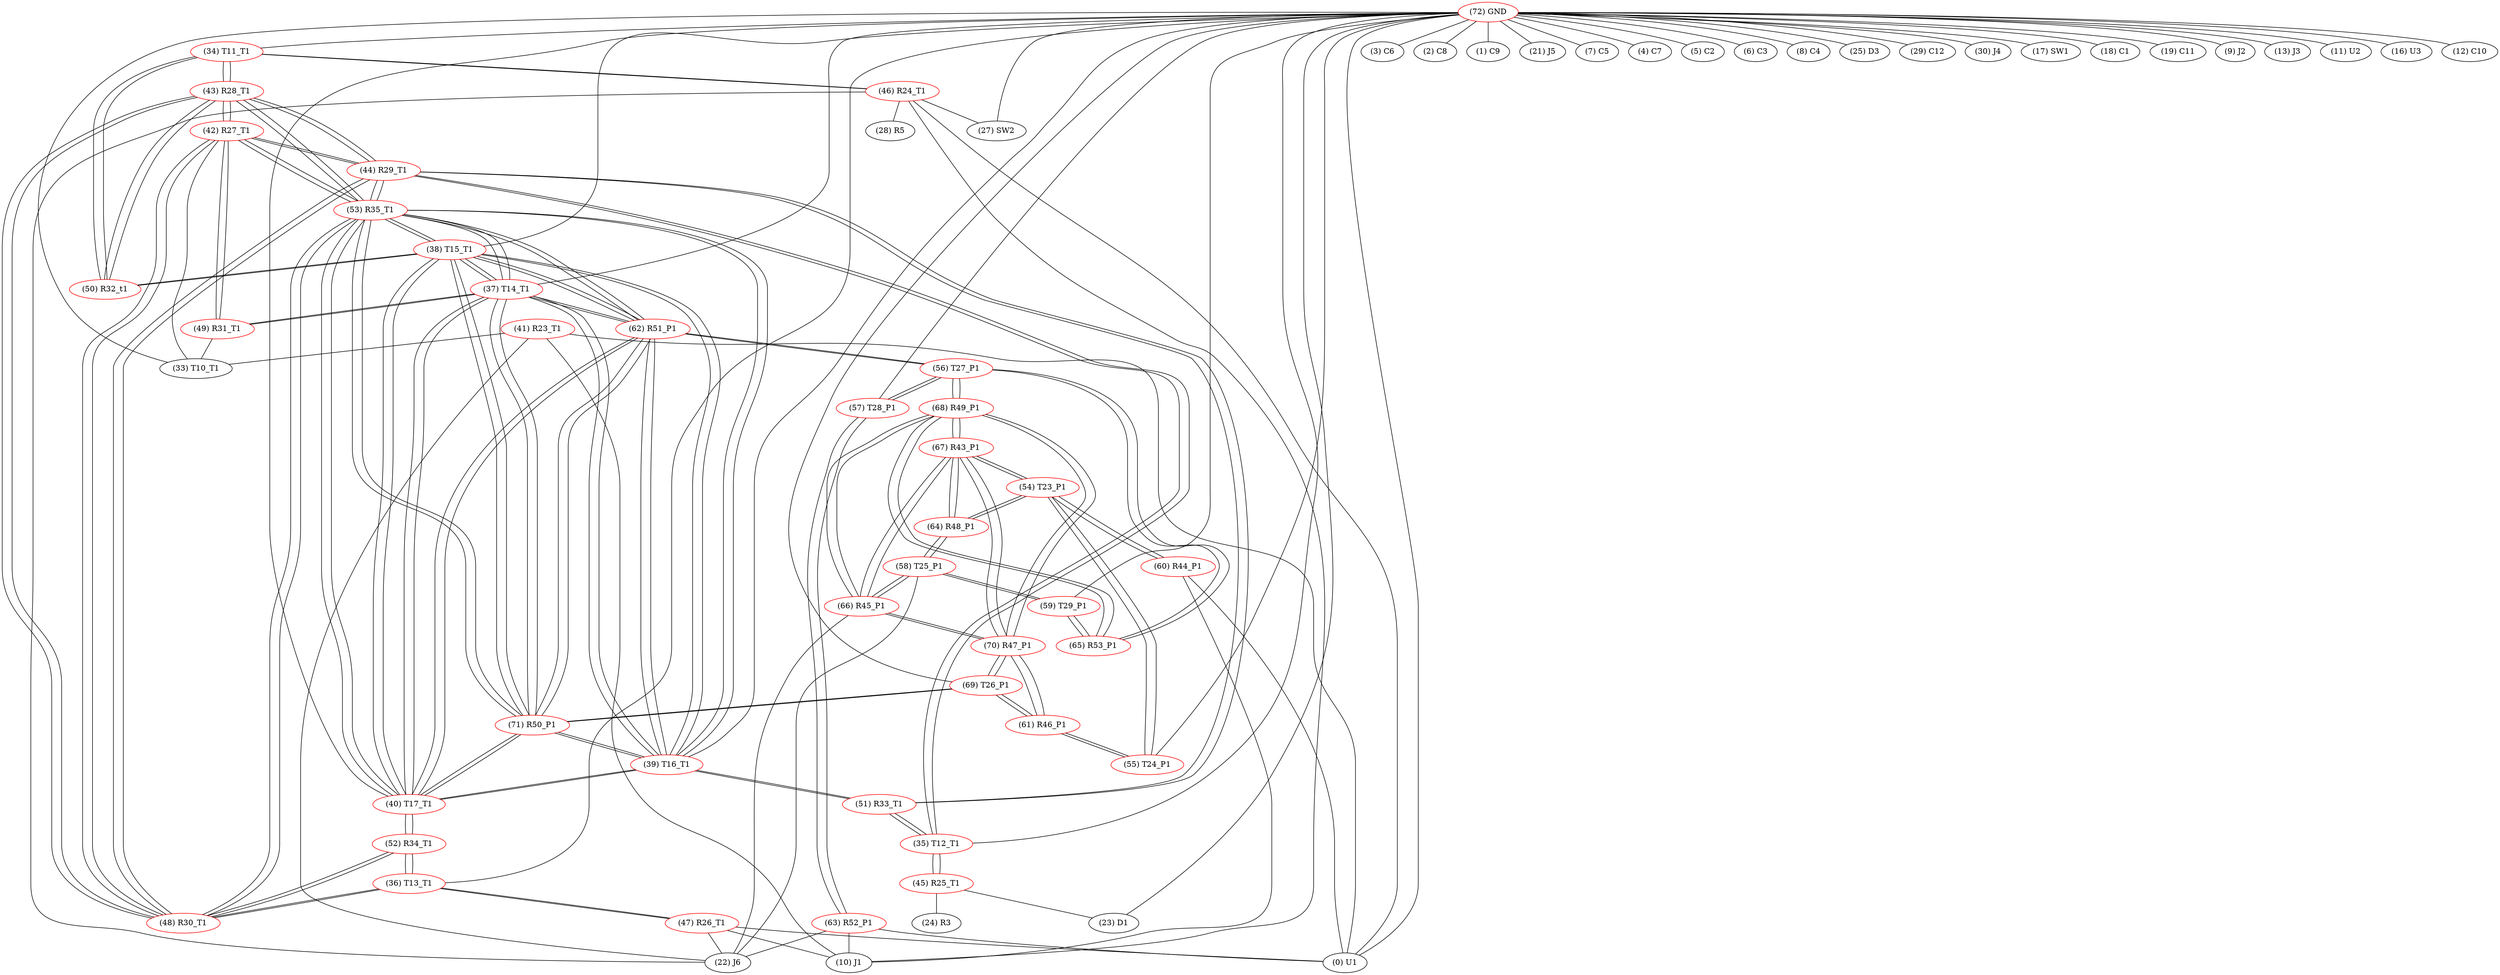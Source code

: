 graph {
	34 [label="(34) T11_T1" color=red]
	46 [label="(46) R24_T1"]
	43 [label="(43) R28_T1"]
	50 [label="(50) R32_t1"]
	35 [label="(35) T12_T1" color=red]
	51 [label="(51) R33_T1"]
	44 [label="(44) R29_T1"]
	45 [label="(45) R25_T1"]
	36 [label="(36) T13_T1" color=red]
	48 [label="(48) R30_T1"]
	52 [label="(52) R34_T1"]
	47 [label="(47) R26_T1"]
	37 [label="(37) T14_T1" color=red]
	49 [label="(49) R31_T1"]
	62 [label="(62) R51_P1"]
	71 [label="(71) R50_P1"]
	40 [label="(40) T17_T1"]
	53 [label="(53) R35_T1"]
	39 [label="(39) T16_T1"]
	38 [label="(38) T15_T1"]
	38 [label="(38) T15_T1" color=red]
	50 [label="(50) R32_t1"]
	62 [label="(62) R51_P1"]
	71 [label="(71) R50_P1"]
	40 [label="(40) T17_T1"]
	53 [label="(53) R35_T1"]
	39 [label="(39) T16_T1"]
	37 [label="(37) T14_T1"]
	39 [label="(39) T16_T1" color=red]
	51 [label="(51) R33_T1"]
	62 [label="(62) R51_P1"]
	71 [label="(71) R50_P1"]
	40 [label="(40) T17_T1"]
	53 [label="(53) R35_T1"]
	38 [label="(38) T15_T1"]
	37 [label="(37) T14_T1"]
	40 [label="(40) T17_T1" color=red]
	52 [label="(52) R34_T1"]
	62 [label="(62) R51_P1"]
	71 [label="(71) R50_P1"]
	53 [label="(53) R35_T1"]
	39 [label="(39) T16_T1"]
	38 [label="(38) T15_T1"]
	37 [label="(37) T14_T1"]
	41 [label="(41) R23_T1" color=red]
	22 [label="(22) J6"]
	10 [label="(10) J1"]
	0 [label="(0) U1"]
	33 [label="(33) T10_T1"]
	42 [label="(42) R27_T1" color=red]
	48 [label="(48) R30_T1"]
	53 [label="(53) R35_T1"]
	44 [label="(44) R29_T1"]
	43 [label="(43) R28_T1"]
	33 [label="(33) T10_T1"]
	49 [label="(49) R31_T1"]
	43 [label="(43) R28_T1" color=red]
	48 [label="(48) R30_T1"]
	53 [label="(53) R35_T1"]
	44 [label="(44) R29_T1"]
	42 [label="(42) R27_T1"]
	34 [label="(34) T11_T1"]
	50 [label="(50) R32_t1"]
	44 [label="(44) R29_T1" color=red]
	48 [label="(48) R30_T1"]
	53 [label="(53) R35_T1"]
	43 [label="(43) R28_T1"]
	42 [label="(42) R27_T1"]
	51 [label="(51) R33_T1"]
	35 [label="(35) T12_T1"]
	45 [label="(45) R25_T1" color=red]
	23 [label="(23) D1"]
	24 [label="(24) R3"]
	35 [label="(35) T12_T1"]
	46 [label="(46) R24_T1" color=red]
	10 [label="(10) J1"]
	28 [label="(28) R5"]
	0 [label="(0) U1"]
	22 [label="(22) J6"]
	27 [label="(27) SW2"]
	34 [label="(34) T11_T1"]
	47 [label="(47) R26_T1" color=red]
	0 [label="(0) U1"]
	22 [label="(22) J6"]
	10 [label="(10) J1"]
	36 [label="(36) T13_T1"]
	48 [label="(48) R30_T1" color=red]
	53 [label="(53) R35_T1"]
	44 [label="(44) R29_T1"]
	43 [label="(43) R28_T1"]
	42 [label="(42) R27_T1"]
	52 [label="(52) R34_T1"]
	36 [label="(36) T13_T1"]
	49 [label="(49) R31_T1" color=red]
	33 [label="(33) T10_T1"]
	42 [label="(42) R27_T1"]
	37 [label="(37) T14_T1"]
	50 [label="(50) R32_t1" color=red]
	38 [label="(38) T15_T1"]
	34 [label="(34) T11_T1"]
	43 [label="(43) R28_T1"]
	51 [label="(51) R33_T1" color=red]
	39 [label="(39) T16_T1"]
	44 [label="(44) R29_T1"]
	35 [label="(35) T12_T1"]
	52 [label="(52) R34_T1" color=red]
	40 [label="(40) T17_T1"]
	48 [label="(48) R30_T1"]
	36 [label="(36) T13_T1"]
	53 [label="(53) R35_T1" color=red]
	48 [label="(48) R30_T1"]
	44 [label="(44) R29_T1"]
	43 [label="(43) R28_T1"]
	42 [label="(42) R27_T1"]
	62 [label="(62) R51_P1"]
	71 [label="(71) R50_P1"]
	40 [label="(40) T17_T1"]
	39 [label="(39) T16_T1"]
	38 [label="(38) T15_T1"]
	37 [label="(37) T14_T1"]
	54 [label="(54) T23_P1" color=red]
	64 [label="(64) R48_P1"]
	67 [label="(67) R43_P1"]
	55 [label="(55) T24_P1"]
	60 [label="(60) R44_P1"]
	55 [label="(55) T24_P1" color=red]
	61 [label="(61) R46_P1"]
	54 [label="(54) T23_P1"]
	56 [label="(56) T27_P1" color=red]
	62 [label="(62) R51_P1"]
	57 [label="(57) T28_P1"]
	65 [label="(65) R53_P1"]
	68 [label="(68) R49_P1"]
	57 [label="(57) T28_P1" color=red]
	63 [label="(63) R52_P1"]
	56 [label="(56) T27_P1"]
	58 [label="(58) T25_P1" color=red]
	59 [label="(59) T29_P1"]
	64 [label="(64) R48_P1"]
	66 [label="(66) R45_P1"]
	22 [label="(22) J6"]
	59 [label="(59) T29_P1" color=red]
	58 [label="(58) T25_P1"]
	65 [label="(65) R53_P1"]
	60 [label="(60) R44_P1" color=red]
	0 [label="(0) U1"]
	10 [label="(10) J1"]
	54 [label="(54) T23_P1"]
	61 [label="(61) R46_P1" color=red]
	69 [label="(69) T26_P1"]
	70 [label="(70) R47_P1"]
	55 [label="(55) T24_P1"]
	62 [label="(62) R51_P1" color=red]
	56 [label="(56) T27_P1"]
	71 [label="(71) R50_P1"]
	40 [label="(40) T17_T1"]
	53 [label="(53) R35_T1"]
	39 [label="(39) T16_T1"]
	38 [label="(38) T15_T1"]
	37 [label="(37) T14_T1"]
	63 [label="(63) R52_P1" color=red]
	22 [label="(22) J6"]
	10 [label="(10) J1"]
	0 [label="(0) U1"]
	57 [label="(57) T28_P1"]
	64 [label="(64) R48_P1" color=red]
	58 [label="(58) T25_P1"]
	54 [label="(54) T23_P1"]
	67 [label="(67) R43_P1"]
	65 [label="(65) R53_P1" color=red]
	59 [label="(59) T29_P1"]
	56 [label="(56) T27_P1"]
	68 [label="(68) R49_P1"]
	66 [label="(66) R45_P1" color=red]
	70 [label="(70) R47_P1"]
	67 [label="(67) R43_P1"]
	68 [label="(68) R49_P1"]
	58 [label="(58) T25_P1"]
	22 [label="(22) J6"]
	67 [label="(67) R43_P1" color=red]
	64 [label="(64) R48_P1"]
	54 [label="(54) T23_P1"]
	70 [label="(70) R47_P1"]
	66 [label="(66) R45_P1"]
	68 [label="(68) R49_P1"]
	68 [label="(68) R49_P1" color=red]
	70 [label="(70) R47_P1"]
	66 [label="(66) R45_P1"]
	67 [label="(67) R43_P1"]
	56 [label="(56) T27_P1"]
	65 [label="(65) R53_P1"]
	69 [label="(69) T26_P1" color=red]
	71 [label="(71) R50_P1"]
	61 [label="(61) R46_P1"]
	70 [label="(70) R47_P1"]
	70 [label="(70) R47_P1" color=red]
	66 [label="(66) R45_P1"]
	67 [label="(67) R43_P1"]
	68 [label="(68) R49_P1"]
	69 [label="(69) T26_P1"]
	61 [label="(61) R46_P1"]
	71 [label="(71) R50_P1" color=red]
	69 [label="(69) T26_P1"]
	62 [label="(62) R51_P1"]
	40 [label="(40) T17_T1"]
	53 [label="(53) R35_T1"]
	39 [label="(39) T16_T1"]
	38 [label="(38) T15_T1"]
	37 [label="(37) T14_T1"]
	72 [label="(72) GND" color=red]
	3 [label="(3) C6"]
	2 [label="(2) C8"]
	1 [label="(1) C9"]
	21 [label="(21) J5"]
	7 [label="(7) C5"]
	0 [label="(0) U1"]
	4 [label="(4) C7"]
	5 [label="(5) C2"]
	6 [label="(6) C3"]
	8 [label="(8) C4"]
	25 [label="(25) D3"]
	29 [label="(29) C12"]
	30 [label="(30) J4"]
	17 [label="(17) SW1"]
	18 [label="(18) C1"]
	19 [label="(19) C11"]
	9 [label="(9) J2"]
	27 [label="(27) SW2"]
	23 [label="(23) D1"]
	13 [label="(13) J3"]
	11 [label="(11) U2"]
	16 [label="(16) U3"]
	12 [label="(12) C10"]
	33 [label="(33) T10_T1"]
	39 [label="(39) T16_T1"]
	40 [label="(40) T17_T1"]
	38 [label="(38) T15_T1"]
	35 [label="(35) T12_T1"]
	37 [label="(37) T14_T1"]
	36 [label="(36) T13_T1"]
	34 [label="(34) T11_T1"]
	69 [label="(69) T26_P1"]
	55 [label="(55) T24_P1"]
	59 [label="(59) T29_P1"]
	57 [label="(57) T28_P1"]
	34 -- 46
	34 -- 43
	34 -- 50
	35 -- 51
	35 -- 44
	35 -- 45
	36 -- 48
	36 -- 52
	36 -- 47
	37 -- 49
	37 -- 62
	37 -- 71
	37 -- 40
	37 -- 53
	37 -- 39
	37 -- 38
	38 -- 50
	38 -- 62
	38 -- 71
	38 -- 40
	38 -- 53
	38 -- 39
	38 -- 37
	39 -- 51
	39 -- 62
	39 -- 71
	39 -- 40
	39 -- 53
	39 -- 38
	39 -- 37
	40 -- 52
	40 -- 62
	40 -- 71
	40 -- 53
	40 -- 39
	40 -- 38
	40 -- 37
	41 -- 22
	41 -- 10
	41 -- 0
	41 -- 33
	42 -- 48
	42 -- 53
	42 -- 44
	42 -- 43
	42 -- 33
	42 -- 49
	43 -- 48
	43 -- 53
	43 -- 44
	43 -- 42
	43 -- 34
	43 -- 50
	44 -- 48
	44 -- 53
	44 -- 43
	44 -- 42
	44 -- 51
	44 -- 35
	45 -- 23
	45 -- 24
	45 -- 35
	46 -- 10
	46 -- 28
	46 -- 0
	46 -- 22
	46 -- 27
	46 -- 34
	47 -- 0
	47 -- 22
	47 -- 10
	47 -- 36
	48 -- 53
	48 -- 44
	48 -- 43
	48 -- 42
	48 -- 52
	48 -- 36
	49 -- 33
	49 -- 42
	49 -- 37
	50 -- 38
	50 -- 34
	50 -- 43
	51 -- 39
	51 -- 44
	51 -- 35
	52 -- 40
	52 -- 48
	52 -- 36
	53 -- 48
	53 -- 44
	53 -- 43
	53 -- 42
	53 -- 62
	53 -- 71
	53 -- 40
	53 -- 39
	53 -- 38
	53 -- 37
	54 -- 64
	54 -- 67
	54 -- 55
	54 -- 60
	55 -- 61
	55 -- 54
	56 -- 62
	56 -- 57
	56 -- 65
	56 -- 68
	57 -- 63
	57 -- 56
	58 -- 59
	58 -- 64
	58 -- 66
	58 -- 22
	59 -- 58
	59 -- 65
	60 -- 0
	60 -- 10
	60 -- 54
	61 -- 69
	61 -- 70
	61 -- 55
	62 -- 56
	62 -- 71
	62 -- 40
	62 -- 53
	62 -- 39
	62 -- 38
	62 -- 37
	63 -- 22
	63 -- 10
	63 -- 0
	63 -- 57
	64 -- 58
	64 -- 54
	64 -- 67
	65 -- 59
	65 -- 56
	65 -- 68
	66 -- 70
	66 -- 67
	66 -- 68
	66 -- 58
	66 -- 22
	67 -- 64
	67 -- 54
	67 -- 70
	67 -- 66
	67 -- 68
	68 -- 70
	68 -- 66
	68 -- 67
	68 -- 56
	68 -- 65
	69 -- 71
	69 -- 61
	69 -- 70
	70 -- 66
	70 -- 67
	70 -- 68
	70 -- 69
	70 -- 61
	71 -- 69
	71 -- 62
	71 -- 40
	71 -- 53
	71 -- 39
	71 -- 38
	71 -- 37
	72 -- 3
	72 -- 2
	72 -- 1
	72 -- 21
	72 -- 7
	72 -- 0
	72 -- 4
	72 -- 5
	72 -- 6
	72 -- 8
	72 -- 25
	72 -- 29
	72 -- 30
	72 -- 17
	72 -- 18
	72 -- 19
	72 -- 9
	72 -- 27
	72 -- 23
	72 -- 13
	72 -- 11
	72 -- 16
	72 -- 12
	72 -- 33
	72 -- 39
	72 -- 40
	72 -- 38
	72 -- 35
	72 -- 37
	72 -- 36
	72 -- 34
	72 -- 69
	72 -- 55
	72 -- 59
	72 -- 57
}